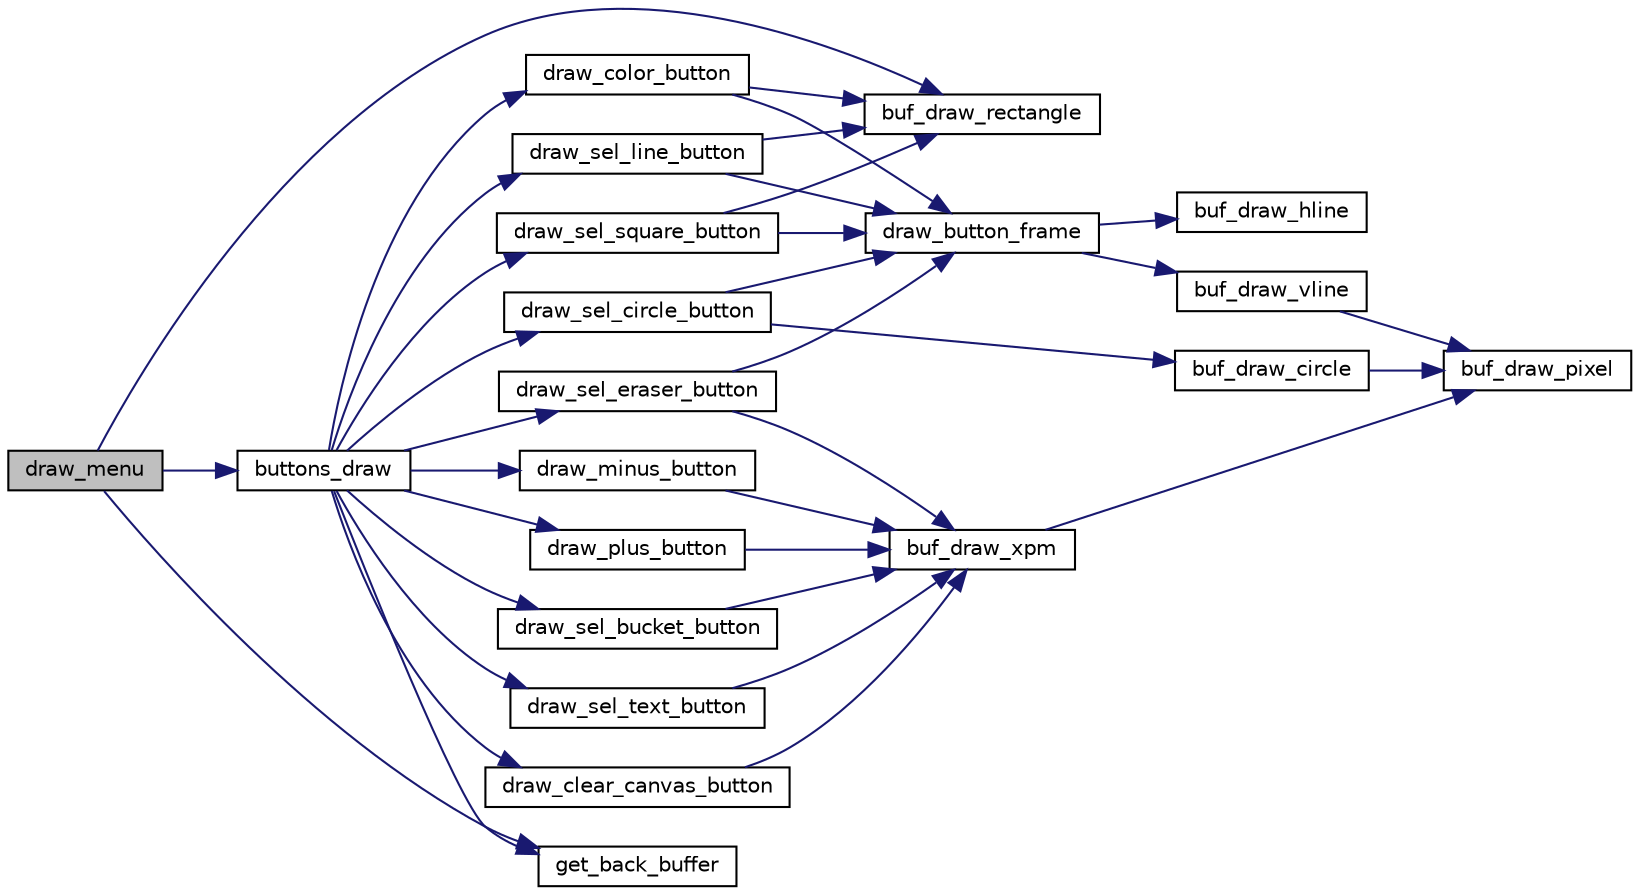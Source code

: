 digraph "draw_menu"
{
 // LATEX_PDF_SIZE
  edge [fontname="Helvetica",fontsize="10",labelfontname="Helvetica",labelfontsize="10"];
  node [fontname="Helvetica",fontsize="10",shape=record];
  rankdir="LR";
  Node1 [label="draw_menu",height=0.2,width=0.4,color="black", fillcolor="grey75", style="filled", fontcolor="black",tooltip="Draws the menu (background) and calls the function responsible for drawing the buttons."];
  Node1 -> Node2 [color="midnightblue",fontsize="10",style="solid"];
  Node2 [label="buf_draw_rectangle",height=0.2,width=0.4,color="black", fillcolor="white", style="filled",URL="$graphics_8c.html#a12e0a019382481d6af4dfb730d2468c7",tooltip="Draws a rectangle on a pixel buffer."];
  Node1 -> Node3 [color="midnightblue",fontsize="10",style="solid"];
  Node3 [label="buttons_draw",height=0.2,width=0.4,color="black", fillcolor="white", style="filled",URL="$draw__buttons_8c.html#a8d46b5bb0547f68fd65d40c6782054e8",tooltip="Draws the buttons on screen."];
  Node3 -> Node4 [color="midnightblue",fontsize="10",style="solid"];
  Node4 [label="draw_clear_canvas_button",height=0.2,width=0.4,color="black", fillcolor="white", style="filled",URL="$draw__buttons_8c.html#ae0bc54b9eec329ced28428d60c2e0865",tooltip="Draws the button that allows the user to clear the canvas to a pixel buffer."];
  Node4 -> Node5 [color="midnightblue",fontsize="10",style="solid"];
  Node5 [label="buf_draw_xpm",height=0.2,width=0.4,color="black", fillcolor="white", style="filled",URL="$graphics_8c.html#a34c7bdd63f72bd3f735f7bec8738ddd6",tooltip="Draws a XPM to the given pixel buffer."];
  Node5 -> Node6 [color="midnightblue",fontsize="10",style="solid"];
  Node6 [label="buf_draw_pixel",height=0.2,width=0.4,color="black", fillcolor="white", style="filled",URL="$graphics_8c.html#a49604fff88a75a0bdf9d860b6bfd45a8",tooltip="Draws a pixel on a pixel_buffer."];
  Node3 -> Node7 [color="midnightblue",fontsize="10",style="solid"];
  Node7 [label="draw_color_button",height=0.2,width=0.4,color="black", fillcolor="white", style="filled",URL="$draw__buttons_8c.html#a8a09809fd380fc02ab5992ad80cc350b",tooltip="Draws a color button on a pixel buffer."];
  Node7 -> Node2 [color="midnightblue",fontsize="10",style="solid"];
  Node7 -> Node8 [color="midnightblue",fontsize="10",style="solid"];
  Node8 [label="draw_button_frame",height=0.2,width=0.4,color="black", fillcolor="white", style="filled",URL="$draw__buttons_8c.html#aa6af89646cd7d59141040cb6d1b907f9",tooltip="Draws a button frame on a pixel buffer."];
  Node8 -> Node9 [color="midnightblue",fontsize="10",style="solid"];
  Node9 [label="buf_draw_hline",height=0.2,width=0.4,color="black", fillcolor="white", style="filled",URL="$graphics_8c.html#a46c7629f4db6494a40730b69b99d482f",tooltip="Draws an horizontal line on a pixel buffer."];
  Node8 -> Node10 [color="midnightblue",fontsize="10",style="solid"];
  Node10 [label="buf_draw_vline",height=0.2,width=0.4,color="black", fillcolor="white", style="filled",URL="$graphics_8c.html#a217f0eee3bf0366f3ceda240ca6a9e7f",tooltip="Draws a vertical line on a pixel buffer."];
  Node10 -> Node6 [color="midnightblue",fontsize="10",style="solid"];
  Node3 -> Node11 [color="midnightblue",fontsize="10",style="solid"];
  Node11 [label="draw_minus_button",height=0.2,width=0.4,color="black", fillcolor="white", style="filled",URL="$draw__buttons_8c.html#aa6435009e8ddd5baa6240bb3d81b19fd",tooltip="Draws the button to decrease the thickness of the cursor on a pixel buffer."];
  Node11 -> Node5 [color="midnightblue",fontsize="10",style="solid"];
  Node3 -> Node12 [color="midnightblue",fontsize="10",style="solid"];
  Node12 [label="draw_plus_button",height=0.2,width=0.4,color="black", fillcolor="white", style="filled",URL="$draw__buttons_8c.html#a71307477d443a89392611816abdd709d",tooltip="Draws the button to increase the thickness of the cursor on a pixel buffer."];
  Node12 -> Node5 [color="midnightblue",fontsize="10",style="solid"];
  Node3 -> Node13 [color="midnightblue",fontsize="10",style="solid"];
  Node13 [label="draw_sel_bucket_button",height=0.2,width=0.4,color="black", fillcolor="white", style="filled",URL="$draw__buttons_8c.html#a4ceb04b45bd391b844175580d97bfccb",tooltip=" "];
  Node13 -> Node5 [color="midnightblue",fontsize="10",style="solid"];
  Node3 -> Node14 [color="midnightblue",fontsize="10",style="solid"];
  Node14 [label="draw_sel_circle_button",height=0.2,width=0.4,color="black", fillcolor="white", style="filled",URL="$draw__buttons_8c.html#afdb30e468c5cd1e9c233b4c97362793f",tooltip="Draws the button to draw a circle on a pixel buffer."];
  Node14 -> Node15 [color="midnightblue",fontsize="10",style="solid"];
  Node15 [label="buf_draw_circle",height=0.2,width=0.4,color="black", fillcolor="white", style="filled",URL="$graphics_8c.html#a3f2490703f76d68ee31a7e93671633da",tooltip="Draws a circle on a pixel buffer."];
  Node15 -> Node6 [color="midnightblue",fontsize="10",style="solid"];
  Node14 -> Node8 [color="midnightblue",fontsize="10",style="solid"];
  Node3 -> Node16 [color="midnightblue",fontsize="10",style="solid"];
  Node16 [label="draw_sel_eraser_button",height=0.2,width=0.4,color="black", fillcolor="white", style="filled",URL="$draw__buttons_8c.html#a6154e9081a9c711dd0c2fd0a892d6945",tooltip="Draws the button that allows the user to use an eraser on the canvas to a pixel buffer."];
  Node16 -> Node5 [color="midnightblue",fontsize="10",style="solid"];
  Node16 -> Node8 [color="midnightblue",fontsize="10",style="solid"];
  Node3 -> Node17 [color="midnightblue",fontsize="10",style="solid"];
  Node17 [label="draw_sel_line_button",height=0.2,width=0.4,color="black", fillcolor="white", style="filled",URL="$draw__buttons_8c.html#a14673af5638efb032dac6c0df453489d",tooltip="Draws the button to draw a straight line on a pixel buffer."];
  Node17 -> Node2 [color="midnightblue",fontsize="10",style="solid"];
  Node17 -> Node8 [color="midnightblue",fontsize="10",style="solid"];
  Node3 -> Node18 [color="midnightblue",fontsize="10",style="solid"];
  Node18 [label="draw_sel_square_button",height=0.2,width=0.4,color="black", fillcolor="white", style="filled",URL="$draw__buttons_8c.html#a62f6170bf1049dc4eb22778cd53df23b",tooltip="Draws the button to draw a square on a pixel buffer."];
  Node18 -> Node2 [color="midnightblue",fontsize="10",style="solid"];
  Node18 -> Node8 [color="midnightblue",fontsize="10",style="solid"];
  Node3 -> Node19 [color="midnightblue",fontsize="10",style="solid"];
  Node19 [label="draw_sel_text_button",height=0.2,width=0.4,color="black", fillcolor="white", style="filled",URL="$draw__buttons_8c.html#a11c349438dd852c7d0432983bc0cb02d",tooltip="Draws the button that allows the user to input text into the canvas to a pixel buffer."];
  Node19 -> Node5 [color="midnightblue",fontsize="10",style="solid"];
  Node3 -> Node20 [color="midnightblue",fontsize="10",style="solid"];
  Node20 [label="get_back_buffer",height=0.2,width=0.4,color="black", fillcolor="white", style="filled",URL="$graphics_8c.html#ab3432881d182a4c6455e0cfbaafece78",tooltip="Returns the back buffer."];
  Node1 -> Node20 [color="midnightblue",fontsize="10",style="solid"];
}
